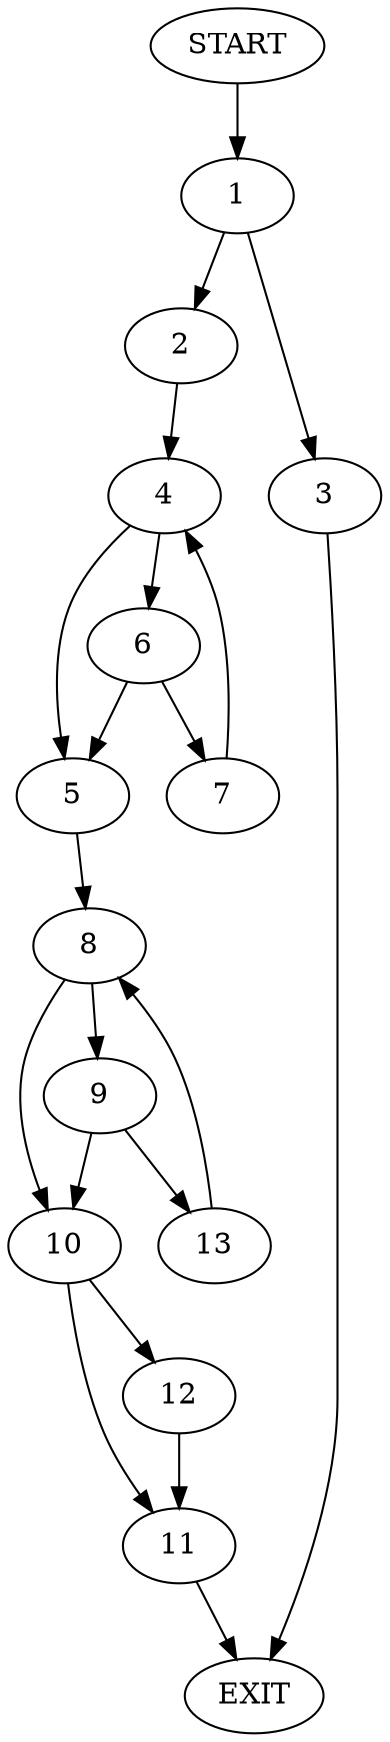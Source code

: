 digraph {
0 [label="START"]
14 [label="EXIT"]
0 -> 1
1 -> 2
1 -> 3
2 -> 4
3 -> 14
4 -> 5
4 -> 6
6 -> 5
6 -> 7
5 -> 8
7 -> 4
8 -> 9
8 -> 10
10 -> 11
10 -> 12
9 -> 10
9 -> 13
13 -> 8
12 -> 11
11 -> 14
}

